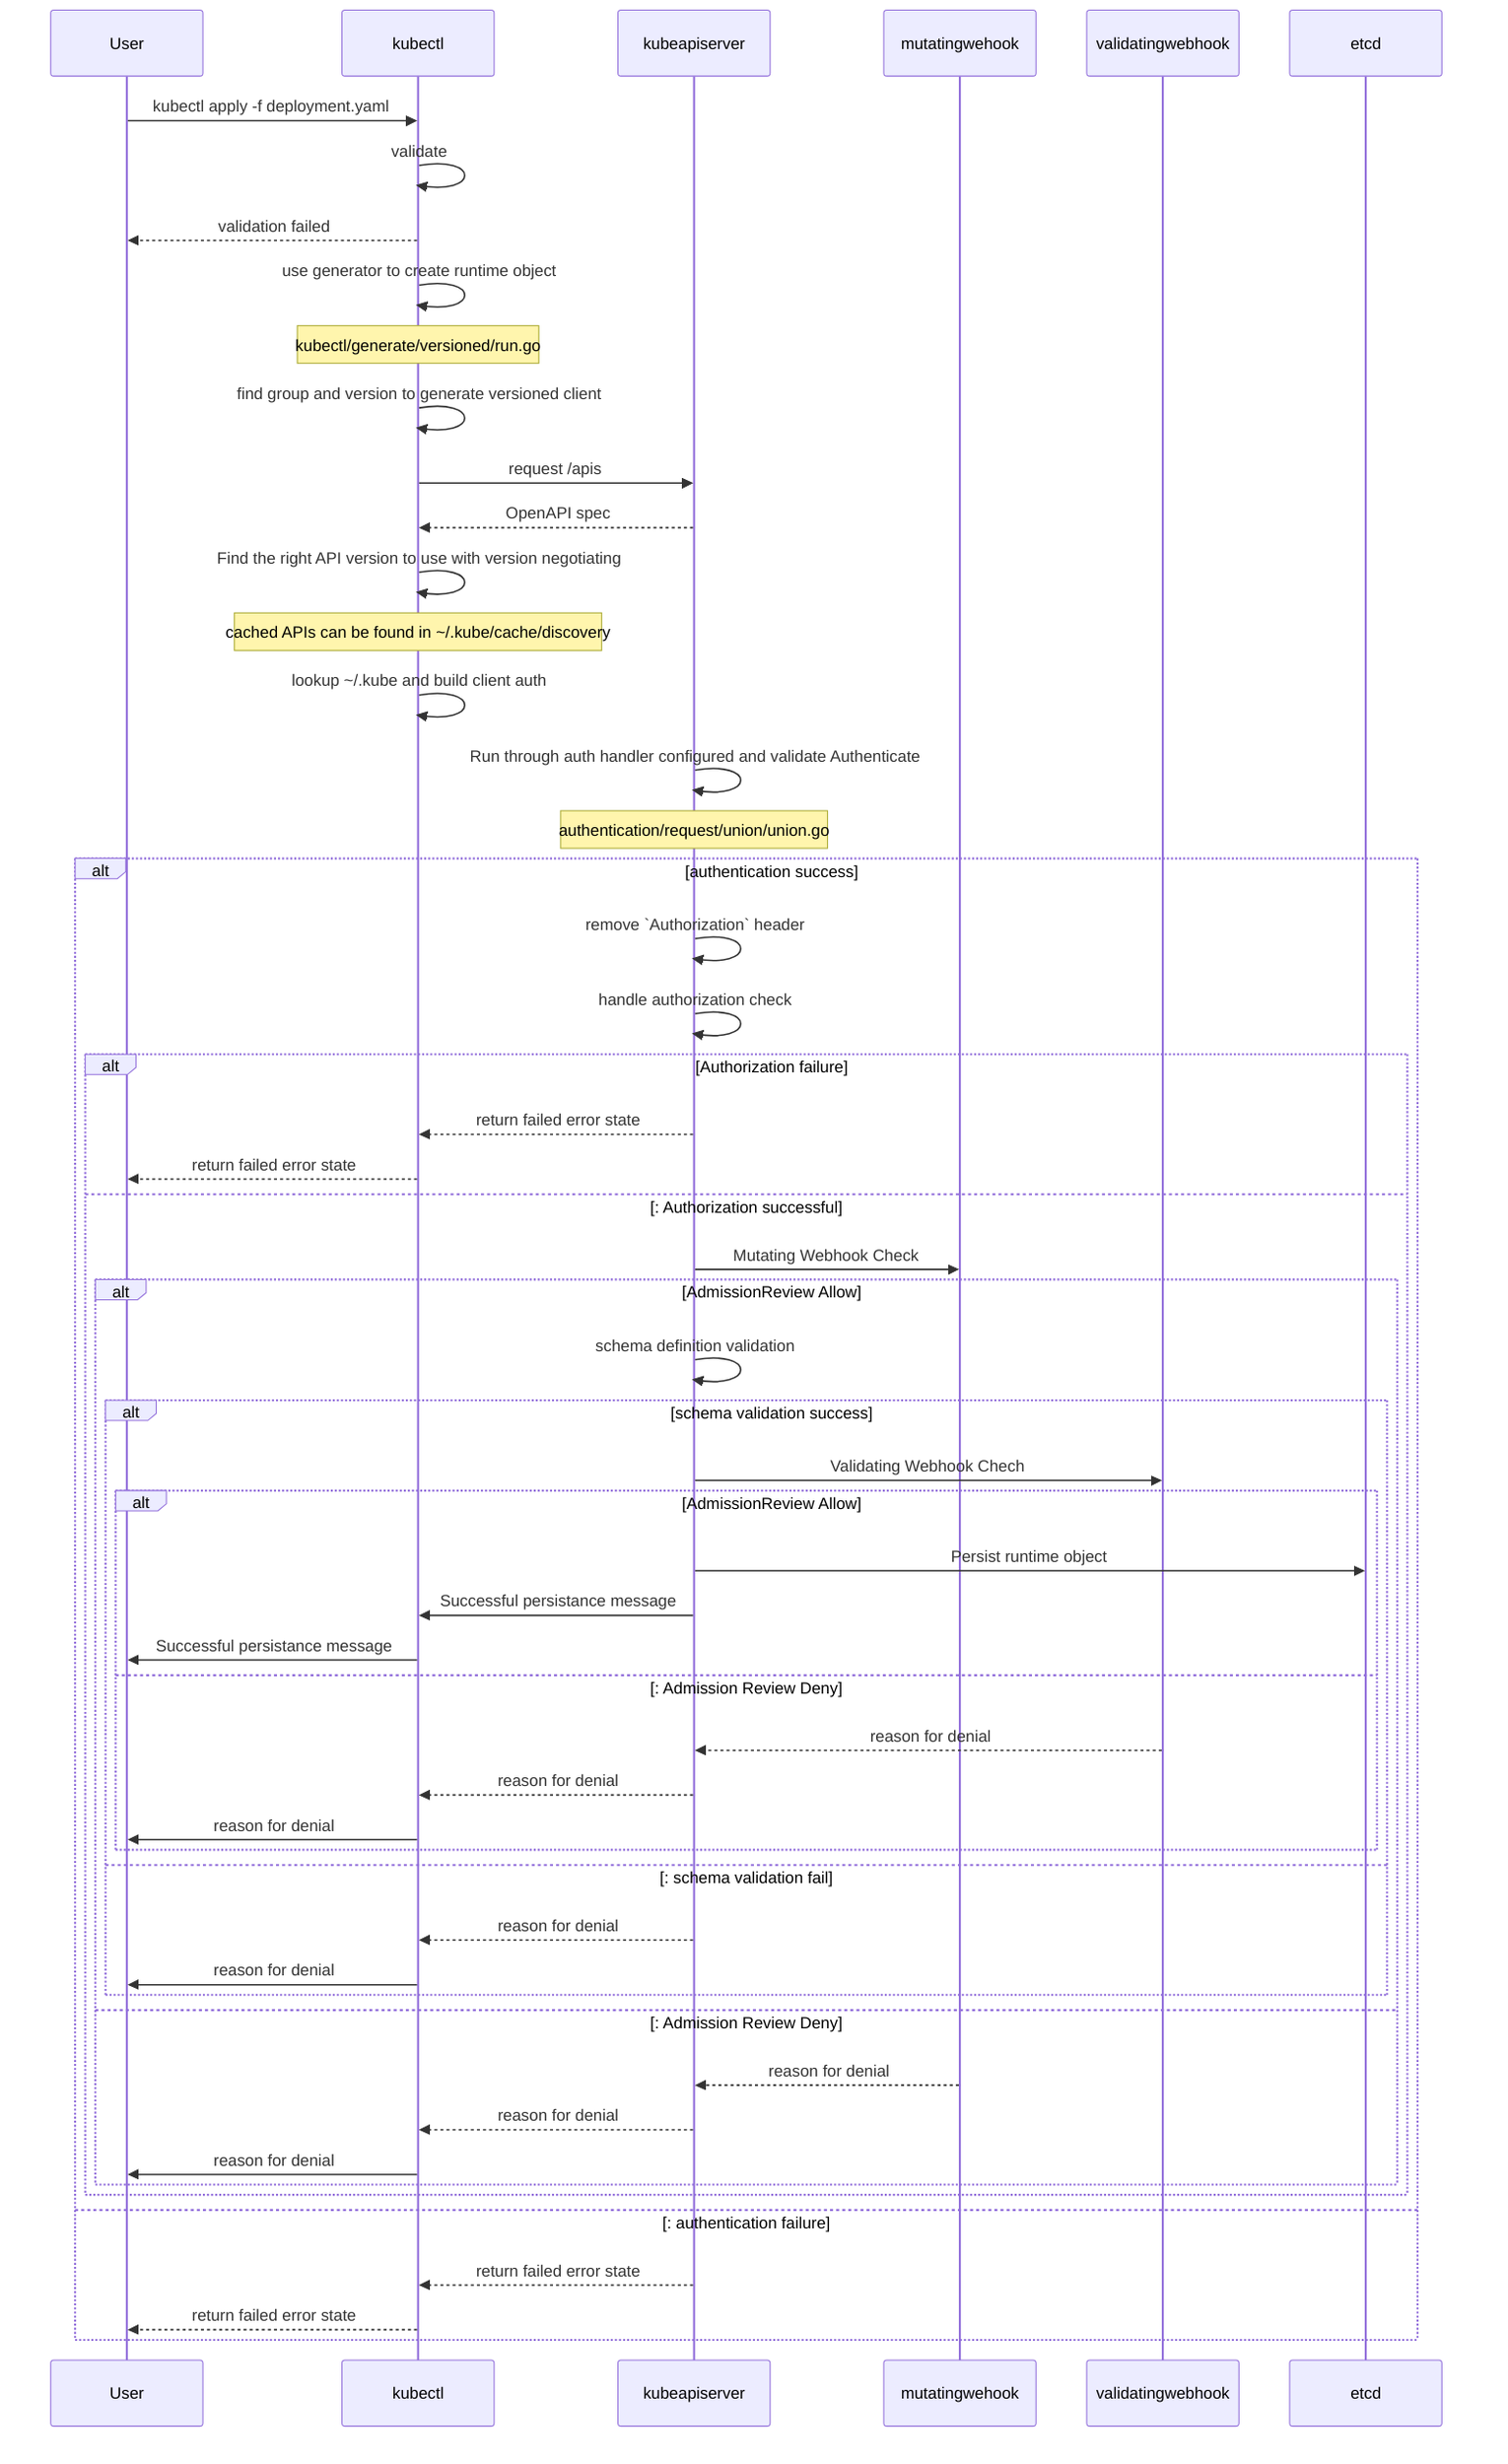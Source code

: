 sequenceDiagram
    User->>kubectl: kubectl apply -f deployment.yaml
    kubectl->>kubectl: validate
    kubectl-->>User: validation failed
    kubectl->>kubectl: use generator to create runtime object
    note over kubectl: kubectl/generate/versioned/run.go
    kubectl->>kubectl: find group and version to generate versioned client
    kubectl->>kubeapiserver: request /apis
    kubeapiserver-->>kubectl: OpenAPI spec 
    kubectl->>kubectl: Find the right API version to use with version negotiating
    note over kubectl: cached APIs can be found in ~/.kube/cache/discovery
    kubectl->>kubectl: lookup ~/.kube and build client auth
    kubeapiserver->>kubeapiserver: Run through auth handler configured and validate Authenticate 
    note over kubeapiserver: authentication/request/union/union.go
    alt  authentication success
    kubeapiserver->>kubeapiserver: remove `Authorization` header
    kubeapiserver->>kubeapiserver: handle authorization check
    alt  Authorization failure
    kubeapiserver-->>kubectl: return failed error state
    kubectl-->>User: return failed error state
    else: Authorization successful
    kubeapiserver->>mutatingwehook:  Mutating Webhook Check
    alt  AdmissionReview Allow
    kubeapiserver->>kubeapiserver:  schema definition validation
    alt  schema validation success
    kubeapiserver->>validatingwebhook: Validating Webhook Chech
    alt  AdmissionReview Allow
    kubeapiserver->>etcd: Persist runtime object
    kubeapiserver->>kubectl: Successful persistance message
    kubectl->>User: Successful persistance message
    else: Admission Review Deny
    validatingwebhook-->>kubeapiserver: reason for denial
    kubeapiserver-->>kubectl: reason for denial
    kubectl->>User:  reason for denial
    end
    else: schema validation fail
    kubeapiserver-->>kubectl: reason for denial
    kubectl->>User:  reason for denial
    end
    else: Admission Review Deny
    mutatingwehook-->>kubeapiserver: reason for denial
    kubeapiserver-->>kubectl: reason for denial
    kubectl->>User:  reason for denial
    end
    end
    else: authentication failure
    kubeapiserver-->>kubectl: return failed error state
    kubectl-->>User: return failed error state
    end